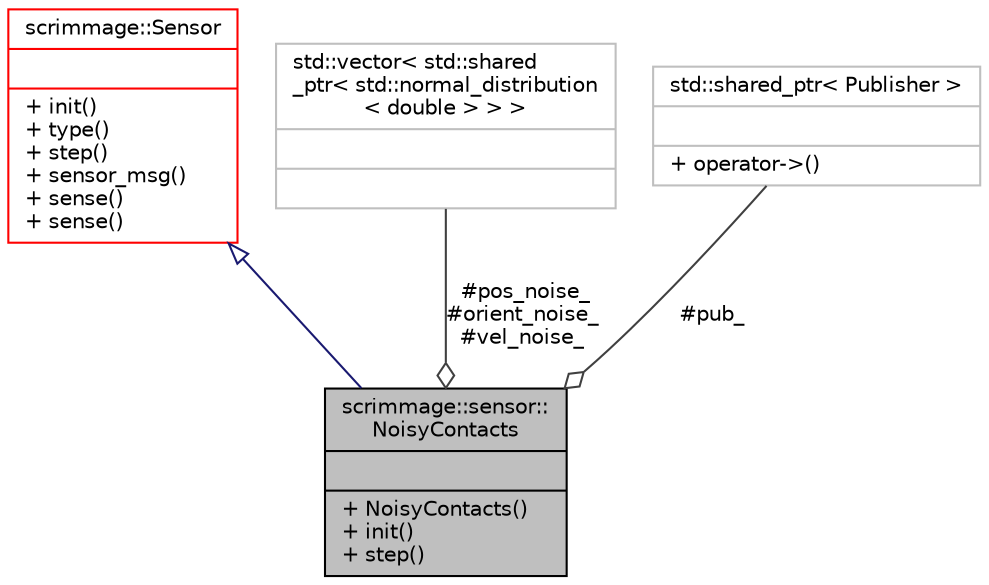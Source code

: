 digraph "scrimmage::sensor::NoisyContacts"
{
 // LATEX_PDF_SIZE
  edge [fontname="Helvetica",fontsize="10",labelfontname="Helvetica",labelfontsize="10"];
  node [fontname="Helvetica",fontsize="10",shape=record];
  Node1 [label="{scrimmage::sensor::\lNoisyContacts\n||+ NoisyContacts()\l+ init()\l+ step()\l}",height=0.2,width=0.4,color="black", fillcolor="grey75", style="filled", fontcolor="black",tooltip=" "];
  Node2 -> Node1 [dir="back",color="midnightblue",fontsize="10",style="solid",arrowtail="onormal",fontname="Helvetica"];
  Node2 [label="{scrimmage::Sensor\n||+ init()\l+ type()\l+ step()\l+ sensor_msg()\l+ sense()\l+ sense()\l}",height=0.2,width=0.4,color="red", fillcolor="white", style="filled",URL="$classscrimmage_1_1Sensor.html",tooltip=" "];
  Node86 -> Node1 [color="grey25",fontsize="10",style="solid",label=" #pos_noise_\n#orient_noise_\n#vel_noise_" ,arrowhead="odiamond",fontname="Helvetica"];
  Node86 [label="{std::vector\< std::shared\l_ptr\< std::normal_distribution\l\< double \> \> \>\n||}",height=0.2,width=0.4,color="grey75", fillcolor="white", style="filled",tooltip=" "];
  Node88 -> Node1 [color="grey25",fontsize="10",style="solid",label=" #pub_" ,arrowhead="odiamond",fontname="Helvetica"];
  Node88 [label="{std::shared_ptr\< Publisher \>\n||+ operator-\>()\l}",height=0.2,width=0.4,color="grey75", fillcolor="white", style="filled",tooltip=" "];
}
